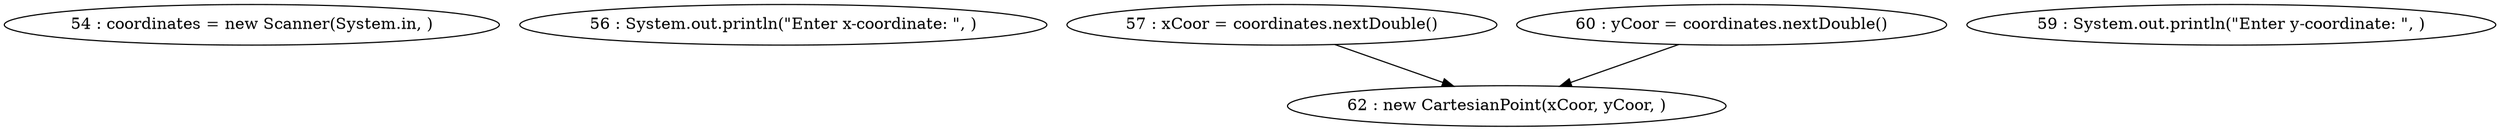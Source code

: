 digraph G {
"54 : coordinates = new Scanner(System.in, )"
"56 : System.out.println(\"Enter x-coordinate: \", )"
"57 : xCoor = coordinates.nextDouble()"
"57 : xCoor = coordinates.nextDouble()" -> "62 : new CartesianPoint(xCoor, yCoor, )"
"59 : System.out.println(\"Enter y-coordinate: \", )"
"60 : yCoor = coordinates.nextDouble()"
"60 : yCoor = coordinates.nextDouble()" -> "62 : new CartesianPoint(xCoor, yCoor, )"
"62 : new CartesianPoint(xCoor, yCoor, )"
}